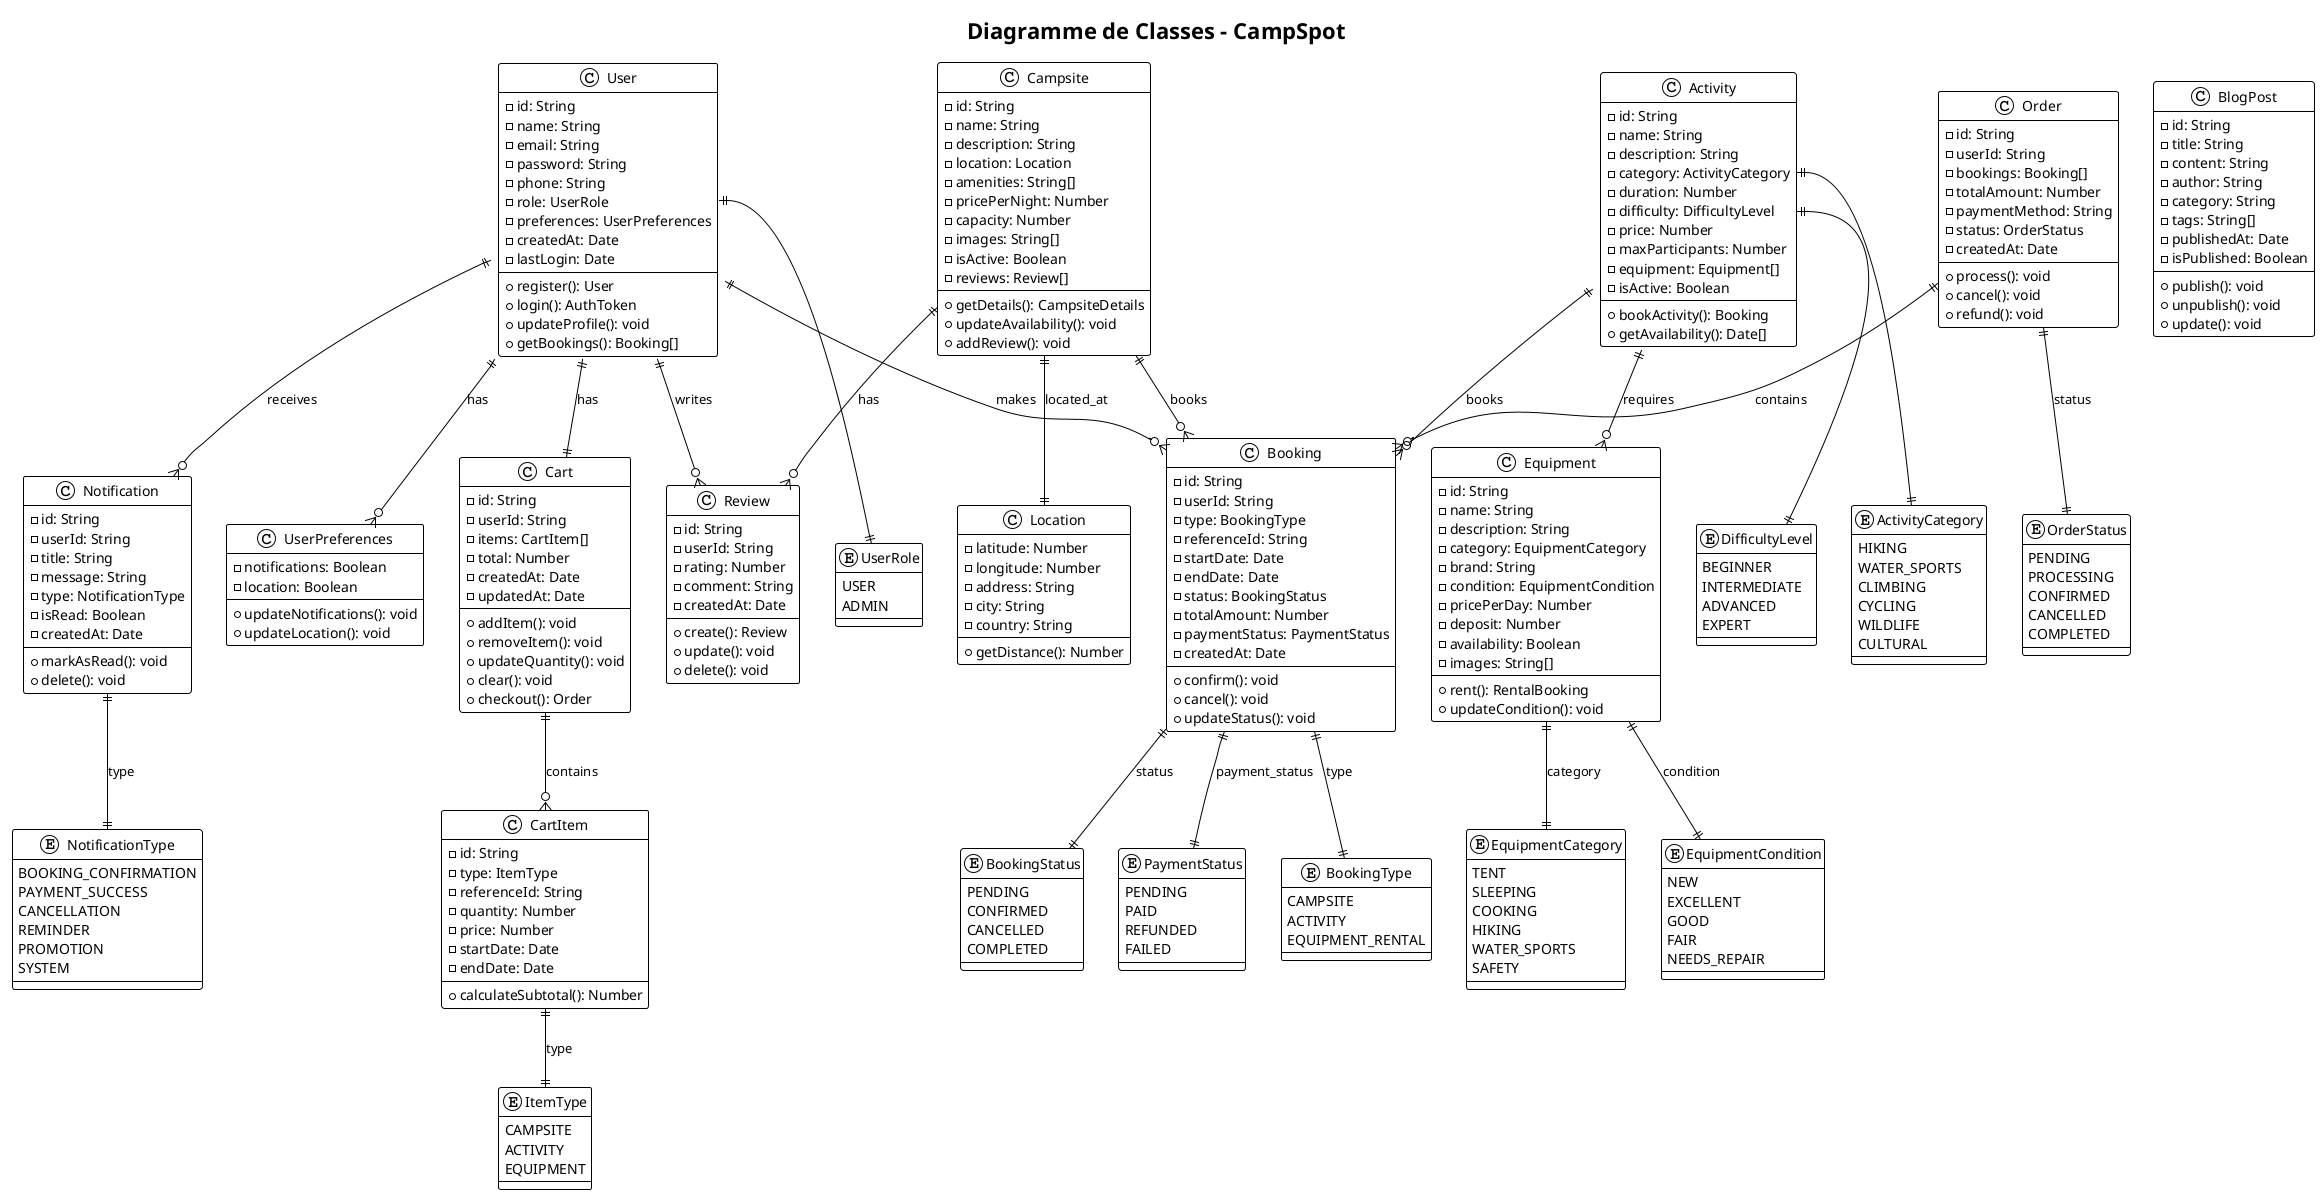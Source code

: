 @startuml CampSpot_Class_Diagram
!theme plain
title Diagramme de Classes - CampSpot

' Classes principales
class User {
  - id: String
  - name: String
  - email: String
  - password: String
  - phone: String
  - role: UserRole
  - preferences: UserPreferences
  - createdAt: Date
  - lastLogin: Date
  + register(): User
  + login(): AuthToken
  + updateProfile(): void
  + getBookings(): Booking[]
}

class UserPreferences {
  - notifications: Boolean
  - location: Boolean
  + updateNotifications(): void
  + updateLocation(): void
}

enum UserRole {
  USER
  ADMIN
}

class Campsite {
  - id: String
  - name: String
  - description: String
  - location: Location
  - amenities: String[]
  - pricePerNight: Number
  - capacity: Number
  - images: String[]
  - isActive: Boolean
  - reviews: Review[]
  + getDetails(): CampsiteDetails
  + updateAvailability(): void
  + addReview(): void
}

class Location {
  - latitude: Number
  - longitude: Number
  - address: String
  - city: String
  - country: String
  + getDistance(): Number
}

class Activity {
  - id: String
  - name: String
  - description: String
  - category: ActivityCategory
  - duration: Number
  - difficulty: DifficultyLevel
  - price: Number
  - maxParticipants: Number
  - equipment: Equipment[]
  - isActive: Boolean
  + bookActivity(): Booking
  + getAvailability(): Date[]
}

enum ActivityCategory {
  HIKING
  WATER_SPORTS
  CLIMBING
  CYCLING
  WILDLIFE
  CULTURAL
}

enum DifficultyLevel {
  BEGINNER
  INTERMEDIATE
  ADVANCED
  EXPERT
}

class Equipment {
  - id: String
  - name: String
  - description: String
  - category: EquipmentCategory
  - brand: String
  - condition: EquipmentCondition
  - pricePerDay: Number
  - deposit: Number
  - availability: Boolean
  - images: String[]
  + rent(): RentalBooking
  + updateCondition(): void
}

enum EquipmentCategory {
  TENT
  SLEEPING
  COOKING
  HIKING
  WATER_SPORTS
  SAFETY
}

enum EquipmentCondition {
  NEW
  EXCELLENT
  GOOD
  FAIR
  NEEDS_REPAIR
}

class Review {
  - id: String
  - userId: String
  - rating: Number
  - comment: String
  - createdAt: Date
  + create(): Review
  + update(): void
  + delete(): void
}

class Cart {
  - id: String
  - userId: String
  - items: CartItem[]
  - total: Number
  - createdAt: Date
  - updatedAt: Date
  + addItem(): void
  + removeItem(): void
  + updateQuantity(): void
  + clear(): void
  + checkout(): Order
}

class CartItem {
  - id: String
  - type: ItemType
  - referenceId: String
  - quantity: Number
  - price: Number
  - startDate: Date
  - endDate: Date
  + calculateSubtotal(): Number
}

enum ItemType {
  CAMPSITE
  ACTIVITY
  EQUIPMENT
}

class Booking {
  - id: String
  - userId: String
  - type: BookingType
  - referenceId: String
  - startDate: Date
  - endDate: Date
  - status: BookingStatus
  - totalAmount: Number
  - paymentStatus: PaymentStatus
  - createdAt: Date
  + confirm(): void
  + cancel(): void
  + updateStatus(): void
}

enum BookingType {
  CAMPSITE
  ACTIVITY
  EQUIPMENT_RENTAL
}

enum BookingStatus {
  PENDING
  CONFIRMED
  CANCELLED
  COMPLETED
}

enum PaymentStatus {
  PENDING
  PAID
  REFUNDED
  FAILED
}

class Order {
  - id: String
  - userId: String
  - bookings: Booking[]
  - totalAmount: Number
  - paymentMethod: String
  - status: OrderStatus
  - createdAt: Date
  + process(): void
  + cancel(): void
  + refund(): void
}

enum OrderStatus {
  PENDING
  PROCESSING
  CONFIRMED
  CANCELLED
  COMPLETED
}

class Notification {
  - id: String
  - userId: String
  - title: String
  - message: String
  - type: NotificationType
  - isRead: Boolean
  - createdAt: Date
  + markAsRead(): void
  + delete(): void
}

enum NotificationType {
  BOOKING_CONFIRMATION
  PAYMENT_SUCCESS
  CANCELLATION
  REMINDER
  PROMOTION
  SYSTEM
}

class BlogPost {
  - id: String
  - title: String
  - content: String
  - author: String
  - category: String
  - tags: String[]
  - publishedAt: Date
  - isPublished: Boolean
  + publish(): void
  + unpublish(): void
  + update(): void
}

' Relations
User ||--o{ UserPreferences : has
User ||--o{ Review : writes
User ||--|| Cart : has
User ||--o{ Booking : makes
User ||--o{ Notification : receives

Campsite ||--|| Location : located_at
Campsite ||--o{ Review : has
Campsite ||--o{ Booking : books

Activity ||--o{ Equipment : requires
Activity ||--o{ Booking : books

Cart ||--o{ CartItem : contains
CartItem ||--|| ItemType : type

Booking ||--|| BookingType : type
Booking ||--|| BookingStatus : status
Booking ||--|| PaymentStatus : payment_status

Order ||--o{ Booking : contains
Order ||--|| OrderStatus : status

Equipment ||--|| EquipmentCategory : category
Equipment ||--|| EquipmentCondition : condition

Notification ||--|| NotificationType : type

' Associations
User::role ||--|| UserRole
Activity::category ||--|| ActivityCategory
Activity::difficulty ||--|| DifficultyLevel

@enduml
